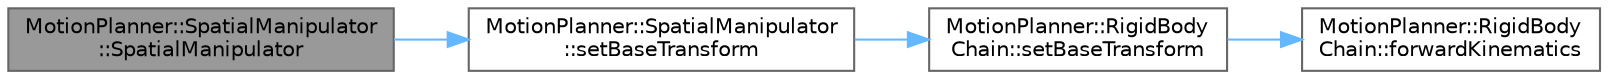 digraph "MotionPlanner::SpatialManipulator::SpatialManipulator"
{
 // LATEX_PDF_SIZE
  bgcolor="transparent";
  edge [fontname=Helvetica,fontsize=10,labelfontname=Helvetica,labelfontsize=10];
  node [fontname=Helvetica,fontsize=10,shape=box,height=0.2,width=0.4];
  rankdir="LR";
  Node1 [label="MotionPlanner::SpatialManipulator\l::SpatialManipulator",height=0.2,width=0.4,color="gray40", fillcolor="grey60", style="filled", fontcolor="black",tooltip=" "];
  Node1 -> Node2 [color="steelblue1",style="solid"];
  Node2 [label="MotionPlanner::SpatialManipulator\l::setBaseTransform",height=0.2,width=0.4,color="grey40", fillcolor="white", style="filled",URL="$class_motion_planner_1_1_spatial_manipulator.html#af2d1d8319bdf3843d42e50798a931f21",tooltip=" "];
  Node2 -> Node3 [color="steelblue1",style="solid"];
  Node3 [label="MotionPlanner::RigidBody\lChain::setBaseTransform",height=0.2,width=0.4,color="grey40", fillcolor="white", style="filled",URL="$class_motion_planner_1_1_rigid_body_chain.html#a8170447ee3cd9c4d3aad4dffd9fa7b5d",tooltip=" "];
  Node3 -> Node4 [color="steelblue1",style="solid"];
  Node4 [label="MotionPlanner::RigidBody\lChain::forwardKinematics",height=0.2,width=0.4,color="grey40", fillcolor="white", style="filled",URL="$class_motion_planner_1_1_rigid_body_chain.html#a5e410c6414b3e2e3cdb8fd1488fa950c",tooltip=" "];
}
